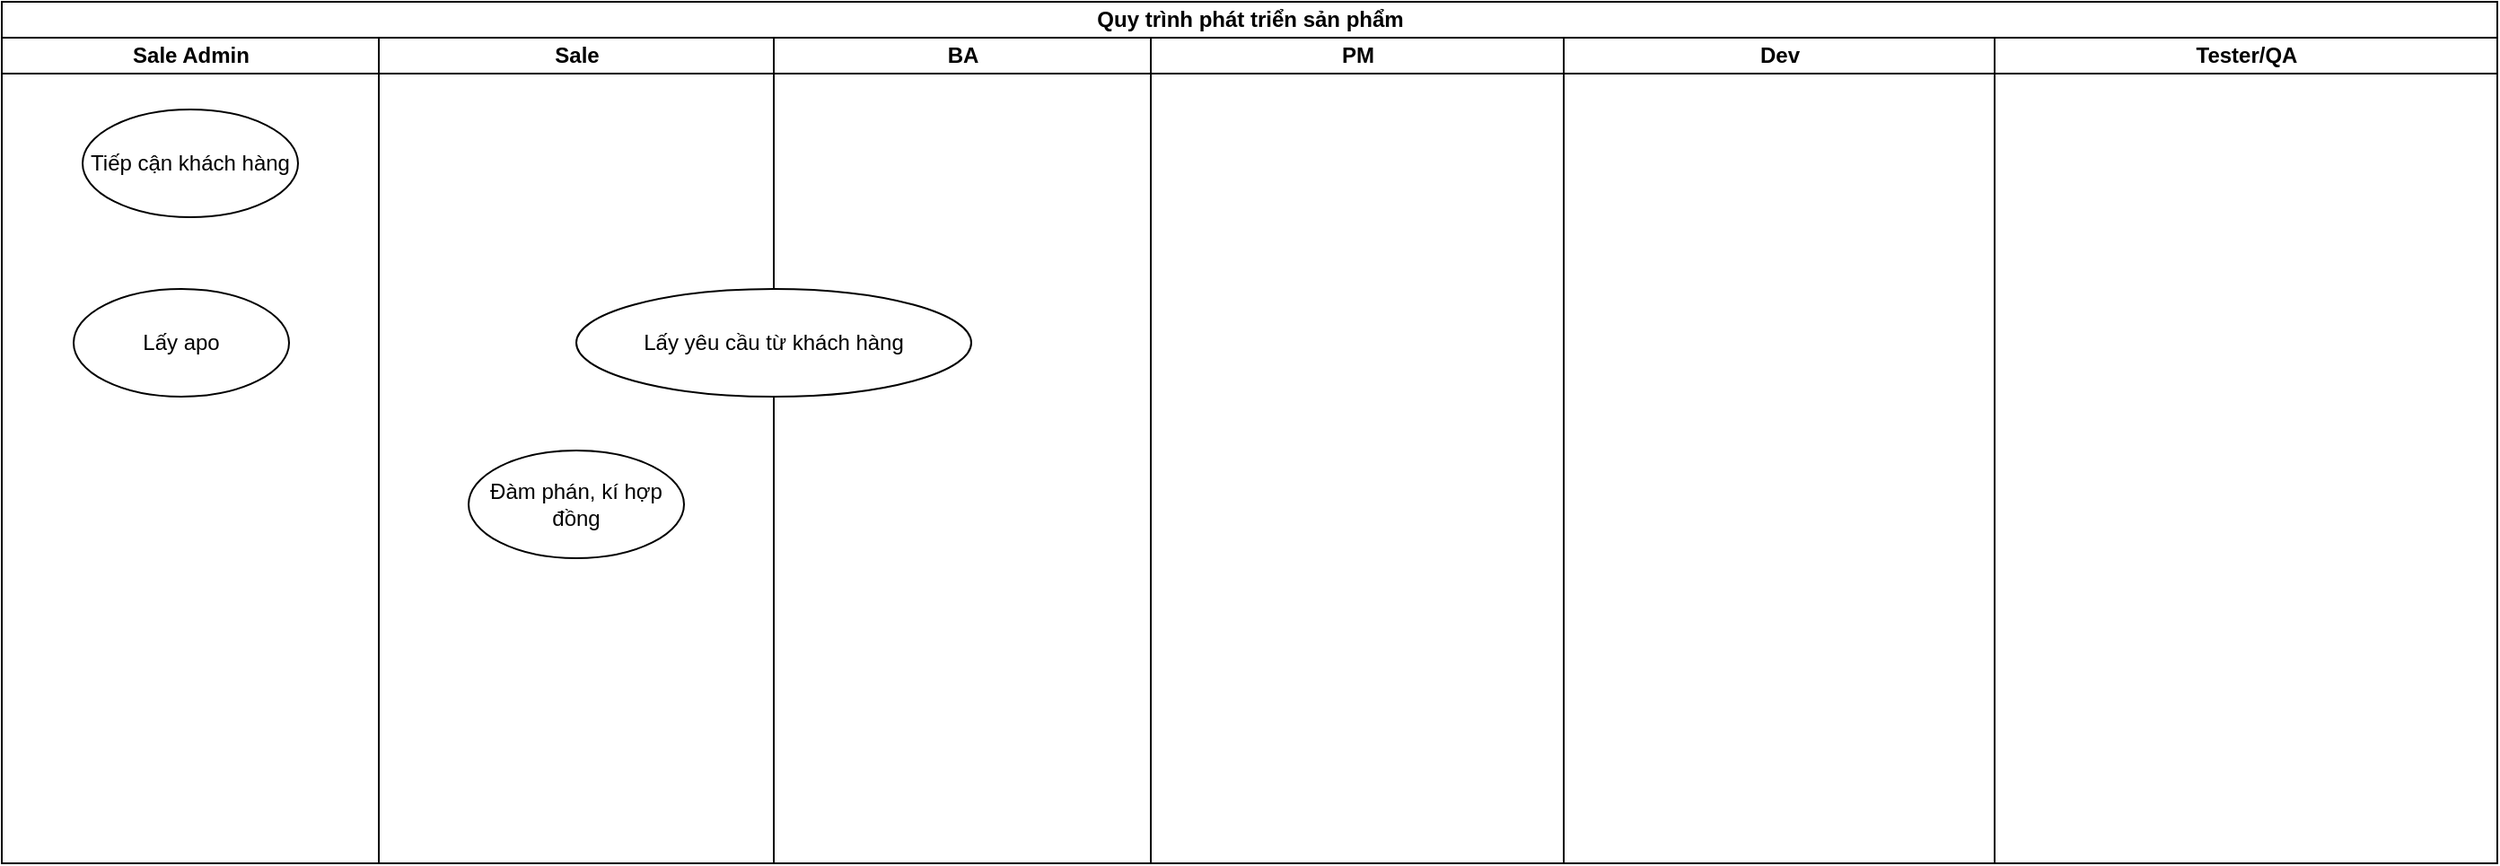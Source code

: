 <mxfile version="14.5.10" type="github">
  <diagram id="8TFS_j_TLSls43iOxlS7" name="Page-1">
    <mxGraphModel dx="1422" dy="794" grid="1" gridSize="10" guides="1" tooltips="1" connect="1" arrows="1" fold="1" page="1" pageScale="1" pageWidth="850" pageHeight="1100" math="0" shadow="0">
      <root>
        <mxCell id="0" />
        <mxCell id="1" parent="0" />
        <mxCell id="tPY31iWrT3PdNw-c0IPU-1" value="Quy trình phát triển sản phẩm" style="swimlane;html=1;childLayout=stackLayout;resizeParent=1;resizeParentMax=0;startSize=20;" vertex="1" parent="1">
          <mxGeometry x="60" y="50" width="1390" height="480" as="geometry" />
        </mxCell>
        <mxCell id="tPY31iWrT3PdNw-c0IPU-2" value="Sale Admin" style="swimlane;html=1;startSize=20;" vertex="1" parent="tPY31iWrT3PdNw-c0IPU-1">
          <mxGeometry y="20" width="210" height="460" as="geometry" />
        </mxCell>
        <mxCell id="tPY31iWrT3PdNw-c0IPU-10" value="Tiếp cận khách hàng" style="ellipse;whiteSpace=wrap;html=1;" vertex="1" parent="tPY31iWrT3PdNw-c0IPU-2">
          <mxGeometry x="45" y="40" width="120" height="60" as="geometry" />
        </mxCell>
        <mxCell id="tPY31iWrT3PdNw-c0IPU-3" value="Sale" style="swimlane;html=1;startSize=20;" vertex="1" parent="tPY31iWrT3PdNw-c0IPU-1">
          <mxGeometry x="210" y="20" width="220" height="460" as="geometry" />
        </mxCell>
        <mxCell id="tPY31iWrT3PdNw-c0IPU-14" value="Đàm phán, kí hợp đồng" style="ellipse;whiteSpace=wrap;html=1;" vertex="1" parent="tPY31iWrT3PdNw-c0IPU-3">
          <mxGeometry x="50" y="230" width="120" height="60" as="geometry" />
        </mxCell>
        <mxCell id="tPY31iWrT3PdNw-c0IPU-5" value="BA" style="swimlane;html=1;startSize=20;" vertex="1" parent="tPY31iWrT3PdNw-c0IPU-1">
          <mxGeometry x="430" y="20" width="210" height="460" as="geometry" />
        </mxCell>
        <mxCell id="tPY31iWrT3PdNw-c0IPU-12" value="Lấy yêu cầu từ khách hàng" style="ellipse;whiteSpace=wrap;html=1;" vertex="1" parent="tPY31iWrT3PdNw-c0IPU-5">
          <mxGeometry x="-110" y="140" width="220" height="60" as="geometry" />
        </mxCell>
        <mxCell id="tPY31iWrT3PdNw-c0IPU-4" value="PM" style="swimlane;html=1;startSize=20;" vertex="1" parent="tPY31iWrT3PdNw-c0IPU-1">
          <mxGeometry x="640" y="20" width="230" height="460" as="geometry" />
        </mxCell>
        <mxCell id="tPY31iWrT3PdNw-c0IPU-7" value="Dev" style="swimlane;html=1;startSize=20;" vertex="1" parent="tPY31iWrT3PdNw-c0IPU-1">
          <mxGeometry x="870" y="20" width="240" height="460" as="geometry" />
        </mxCell>
        <mxCell id="tPY31iWrT3PdNw-c0IPU-8" value="Tester/QA" style="swimlane;html=1;startSize=20;" vertex="1" parent="tPY31iWrT3PdNw-c0IPU-1">
          <mxGeometry x="1110" y="20" width="280" height="460" as="geometry" />
        </mxCell>
        <mxCell id="tPY31iWrT3PdNw-c0IPU-11" value="Lấy apo" style="ellipse;whiteSpace=wrap;html=1;" vertex="1" parent="1">
          <mxGeometry x="100" y="210" width="120" height="60" as="geometry" />
        </mxCell>
      </root>
    </mxGraphModel>
  </diagram>
</mxfile>
